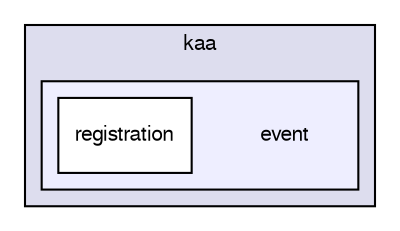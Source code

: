 digraph "/var/lib/jenkins/workspace/kaa_v0.6.1/client/client-multi/client-cpp/kaa/event" {
  bgcolor=transparent;
  compound=true
  node [ fontsize="10", fontname="FreeSans"];
  edge [ labelfontsize="10", labelfontname="FreeSans"];
  subgraph clusterdir_2187fc7953f42afcb142bb157d033f37 {
    graph [ bgcolor="#ddddee", pencolor="black", label="kaa" fontname="FreeSans", fontsize="10", URL="dir_2187fc7953f42afcb142bb157d033f37.html"]
  subgraph clusterdir_d6ef1d7878d656ee2d8a6ea3671b2af1 {
    graph [ bgcolor="#eeeeff", pencolor="black", label="" URL="dir_d6ef1d7878d656ee2d8a6ea3671b2af1.html"];
    dir_d6ef1d7878d656ee2d8a6ea3671b2af1 [shape=plaintext label="event"];
    dir_55092b665fa557408299cb202cda5332 [shape=box label="registration" color="black" fillcolor="white" style="filled" URL="dir_55092b665fa557408299cb202cda5332.html"];
  }
  }
}
